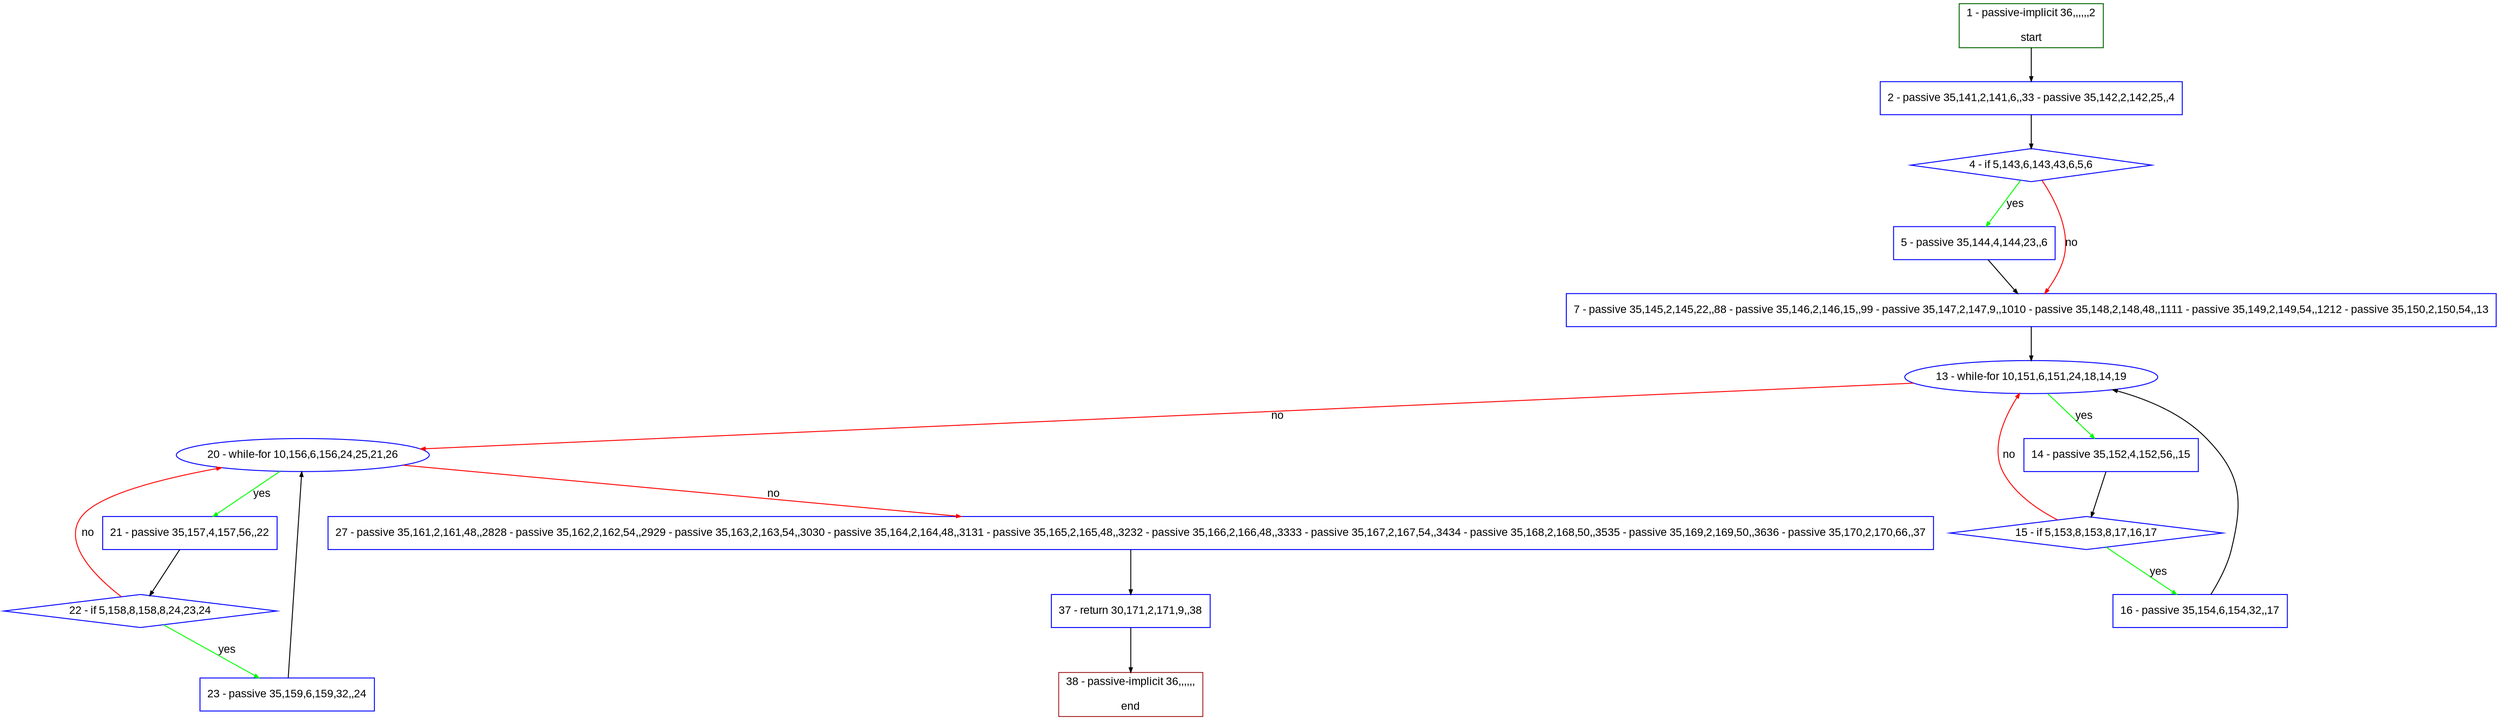 digraph "" {
  graph [pack="true", label="", fontsize="12", packmode="clust", fontname="Arial", fillcolor="#FFFFCC", bgcolor="white", style="rounded,filled", compound="true"];
  node [node_initialized="no", label="", color="grey", fontsize="12", fillcolor="white", fontname="Arial", style="filled", shape="rectangle", compound="true", fixedsize="false"];
  edge [fontcolor="black", arrowhead="normal", arrowtail="none", arrowsize="0.5", ltail="", label="", color="black", fontsize="12", lhead="", fontname="Arial", dir="forward", compound="true"];
  __N1 [label="2 - passive 35,141,2,141,6,,33 - passive 35,142,2,142,25,,4", color="#0000ff", fillcolor="#ffffff", style="filled", shape="box"];
  __N2 [label="1 - passive-implicit 36,,,,,,2\n\nstart", color="#006400", fillcolor="#ffffff", style="filled", shape="box"];
  __N3 [label="4 - if 5,143,6,143,43,6,5,6", color="#0000ff", fillcolor="#ffffff", style="filled", shape="diamond"];
  __N4 [label="5 - passive 35,144,4,144,23,,6", color="#0000ff", fillcolor="#ffffff", style="filled", shape="box"];
  __N5 [label="7 - passive 35,145,2,145,22,,88 - passive 35,146,2,146,15,,99 - passive 35,147,2,147,9,,1010 - passive 35,148,2,148,48,,1111 - passive 35,149,2,149,54,,1212 - passive 35,150,2,150,54,,13", color="#0000ff", fillcolor="#ffffff", style="filled", shape="box"];
  __N6 [label="13 - while-for 10,151,6,151,24,18,14,19", color="#0000ff", fillcolor="#ffffff", style="filled", shape="oval"];
  __N7 [label="14 - passive 35,152,4,152,56,,15", color="#0000ff", fillcolor="#ffffff", style="filled", shape="box"];
  __N8 [label="20 - while-for 10,156,6,156,24,25,21,26", color="#0000ff", fillcolor="#ffffff", style="filled", shape="oval"];
  __N9 [label="15 - if 5,153,8,153,8,17,16,17", color="#0000ff", fillcolor="#ffffff", style="filled", shape="diamond"];
  __N10 [label="16 - passive 35,154,6,154,32,,17", color="#0000ff", fillcolor="#ffffff", style="filled", shape="box"];
  __N11 [label="21 - passive 35,157,4,157,56,,22", color="#0000ff", fillcolor="#ffffff", style="filled", shape="box"];
  __N12 [label="27 - passive 35,161,2,161,48,,2828 - passive 35,162,2,162,54,,2929 - passive 35,163,2,163,54,,3030 - passive 35,164,2,164,48,,3131 - passive 35,165,2,165,48,,3232 - passive 35,166,2,166,48,,3333 - passive 35,167,2,167,54,,3434 - passive 35,168,2,168,50,,3535 - passive 35,169,2,169,50,,3636 - passive 35,170,2,170,66,,37", color="#0000ff", fillcolor="#ffffff", style="filled", shape="box"];
  __N13 [label="22 - if 5,158,8,158,8,24,23,24", color="#0000ff", fillcolor="#ffffff", style="filled", shape="diamond"];
  __N14 [label="23 - passive 35,159,6,159,32,,24", color="#0000ff", fillcolor="#ffffff", style="filled", shape="box"];
  __N15 [label="37 - return 30,171,2,171,9,,38", color="#0000ff", fillcolor="#ffffff", style="filled", shape="box"];
  __N16 [label="38 - passive-implicit 36,,,,,,\n\nend", color="#a52a2a", fillcolor="#ffffff", style="filled", shape="box"];
  __N2 -> __N1 [arrowhead="normal", arrowtail="none", color="#000000", label="", dir="forward"];
  __N1 -> __N3 [arrowhead="normal", arrowtail="none", color="#000000", label="", dir="forward"];
  __N3 -> __N4 [arrowhead="normal", arrowtail="none", color="#00ff00", label="yes", dir="forward"];
  __N3 -> __N5 [arrowhead="normal", arrowtail="none", color="#ff0000", label="no", dir="forward"];
  __N4 -> __N5 [arrowhead="normal", arrowtail="none", color="#000000", label="", dir="forward"];
  __N5 -> __N6 [arrowhead="normal", arrowtail="none", color="#000000", label="", dir="forward"];
  __N6 -> __N7 [arrowhead="normal", arrowtail="none", color="#00ff00", label="yes", dir="forward"];
  __N6 -> __N8 [arrowhead="normal", arrowtail="none", color="#ff0000", label="no", dir="forward"];
  __N7 -> __N9 [arrowhead="normal", arrowtail="none", color="#000000", label="", dir="forward"];
  __N9 -> __N6 [arrowhead="normal", arrowtail="none", color="#ff0000", label="no", dir="forward"];
  __N9 -> __N10 [arrowhead="normal", arrowtail="none", color="#00ff00", label="yes", dir="forward"];
  __N10 -> __N6 [arrowhead="normal", arrowtail="none", color="#000000", label="", dir="forward"];
  __N8 -> __N11 [arrowhead="normal", arrowtail="none", color="#00ff00", label="yes", dir="forward"];
  __N8 -> __N12 [arrowhead="normal", arrowtail="none", color="#ff0000", label="no", dir="forward"];
  __N11 -> __N13 [arrowhead="normal", arrowtail="none", color="#000000", label="", dir="forward"];
  __N13 -> __N8 [arrowhead="normal", arrowtail="none", color="#ff0000", label="no", dir="forward"];
  __N13 -> __N14 [arrowhead="normal", arrowtail="none", color="#00ff00", label="yes", dir="forward"];
  __N14 -> __N8 [arrowhead="normal", arrowtail="none", color="#000000", label="", dir="forward"];
  __N12 -> __N15 [arrowhead="normal", arrowtail="none", color="#000000", label="", dir="forward"];
  __N15 -> __N16 [arrowhead="normal", arrowtail="none", color="#000000", label="", dir="forward"];
}
